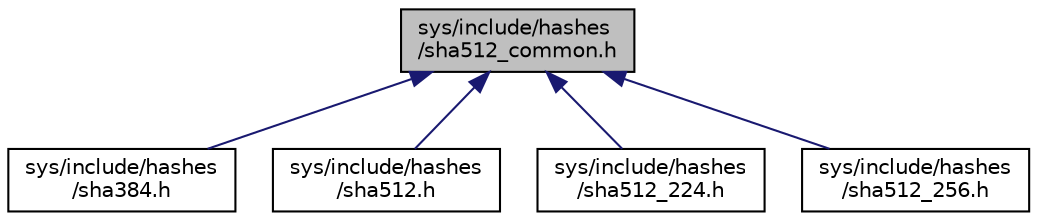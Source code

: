 digraph "sys/include/hashes/sha512_common.h"
{
 // LATEX_PDF_SIZE
  edge [fontname="Helvetica",fontsize="10",labelfontname="Helvetica",labelfontsize="10"];
  node [fontname="Helvetica",fontsize="10",shape=record];
  Node1 [label="sys/include/hashes\l/sha512_common.h",height=0.2,width=0.4,color="black", fillcolor="grey75", style="filled", fontcolor="black",tooltip="Common definitions for the SHA-512 hash function."];
  Node1 -> Node2 [dir="back",color="midnightblue",fontsize="10",style="solid",fontname="Helvetica"];
  Node2 [label="sys/include/hashes\l/sha384.h",height=0.2,width=0.4,color="black", fillcolor="white", style="filled",URL="$sha384_8h.html",tooltip="Header definitions for the SHA384 hash function."];
  Node1 -> Node3 [dir="back",color="midnightblue",fontsize="10",style="solid",fontname="Helvetica"];
  Node3 [label="sys/include/hashes\l/sha512.h",height=0.2,width=0.4,color="black", fillcolor="white", style="filled",URL="$sha512_8h.html",tooltip="Header definitions for the SHA512 hash function."];
  Node1 -> Node4 [dir="back",color="midnightblue",fontsize="10",style="solid",fontname="Helvetica"];
  Node4 [label="sys/include/hashes\l/sha512_224.h",height=0.2,width=0.4,color="black", fillcolor="white", style="filled",URL="$sha512__224_8h.html",tooltip="Header definitions for the SHA512/224 hash function."];
  Node1 -> Node5 [dir="back",color="midnightblue",fontsize="10",style="solid",fontname="Helvetica"];
  Node5 [label="sys/include/hashes\l/sha512_256.h",height=0.2,width=0.4,color="black", fillcolor="white", style="filled",URL="$sha512__256_8h.html",tooltip="Header definitions for the SHA512/256 hash function."];
}
